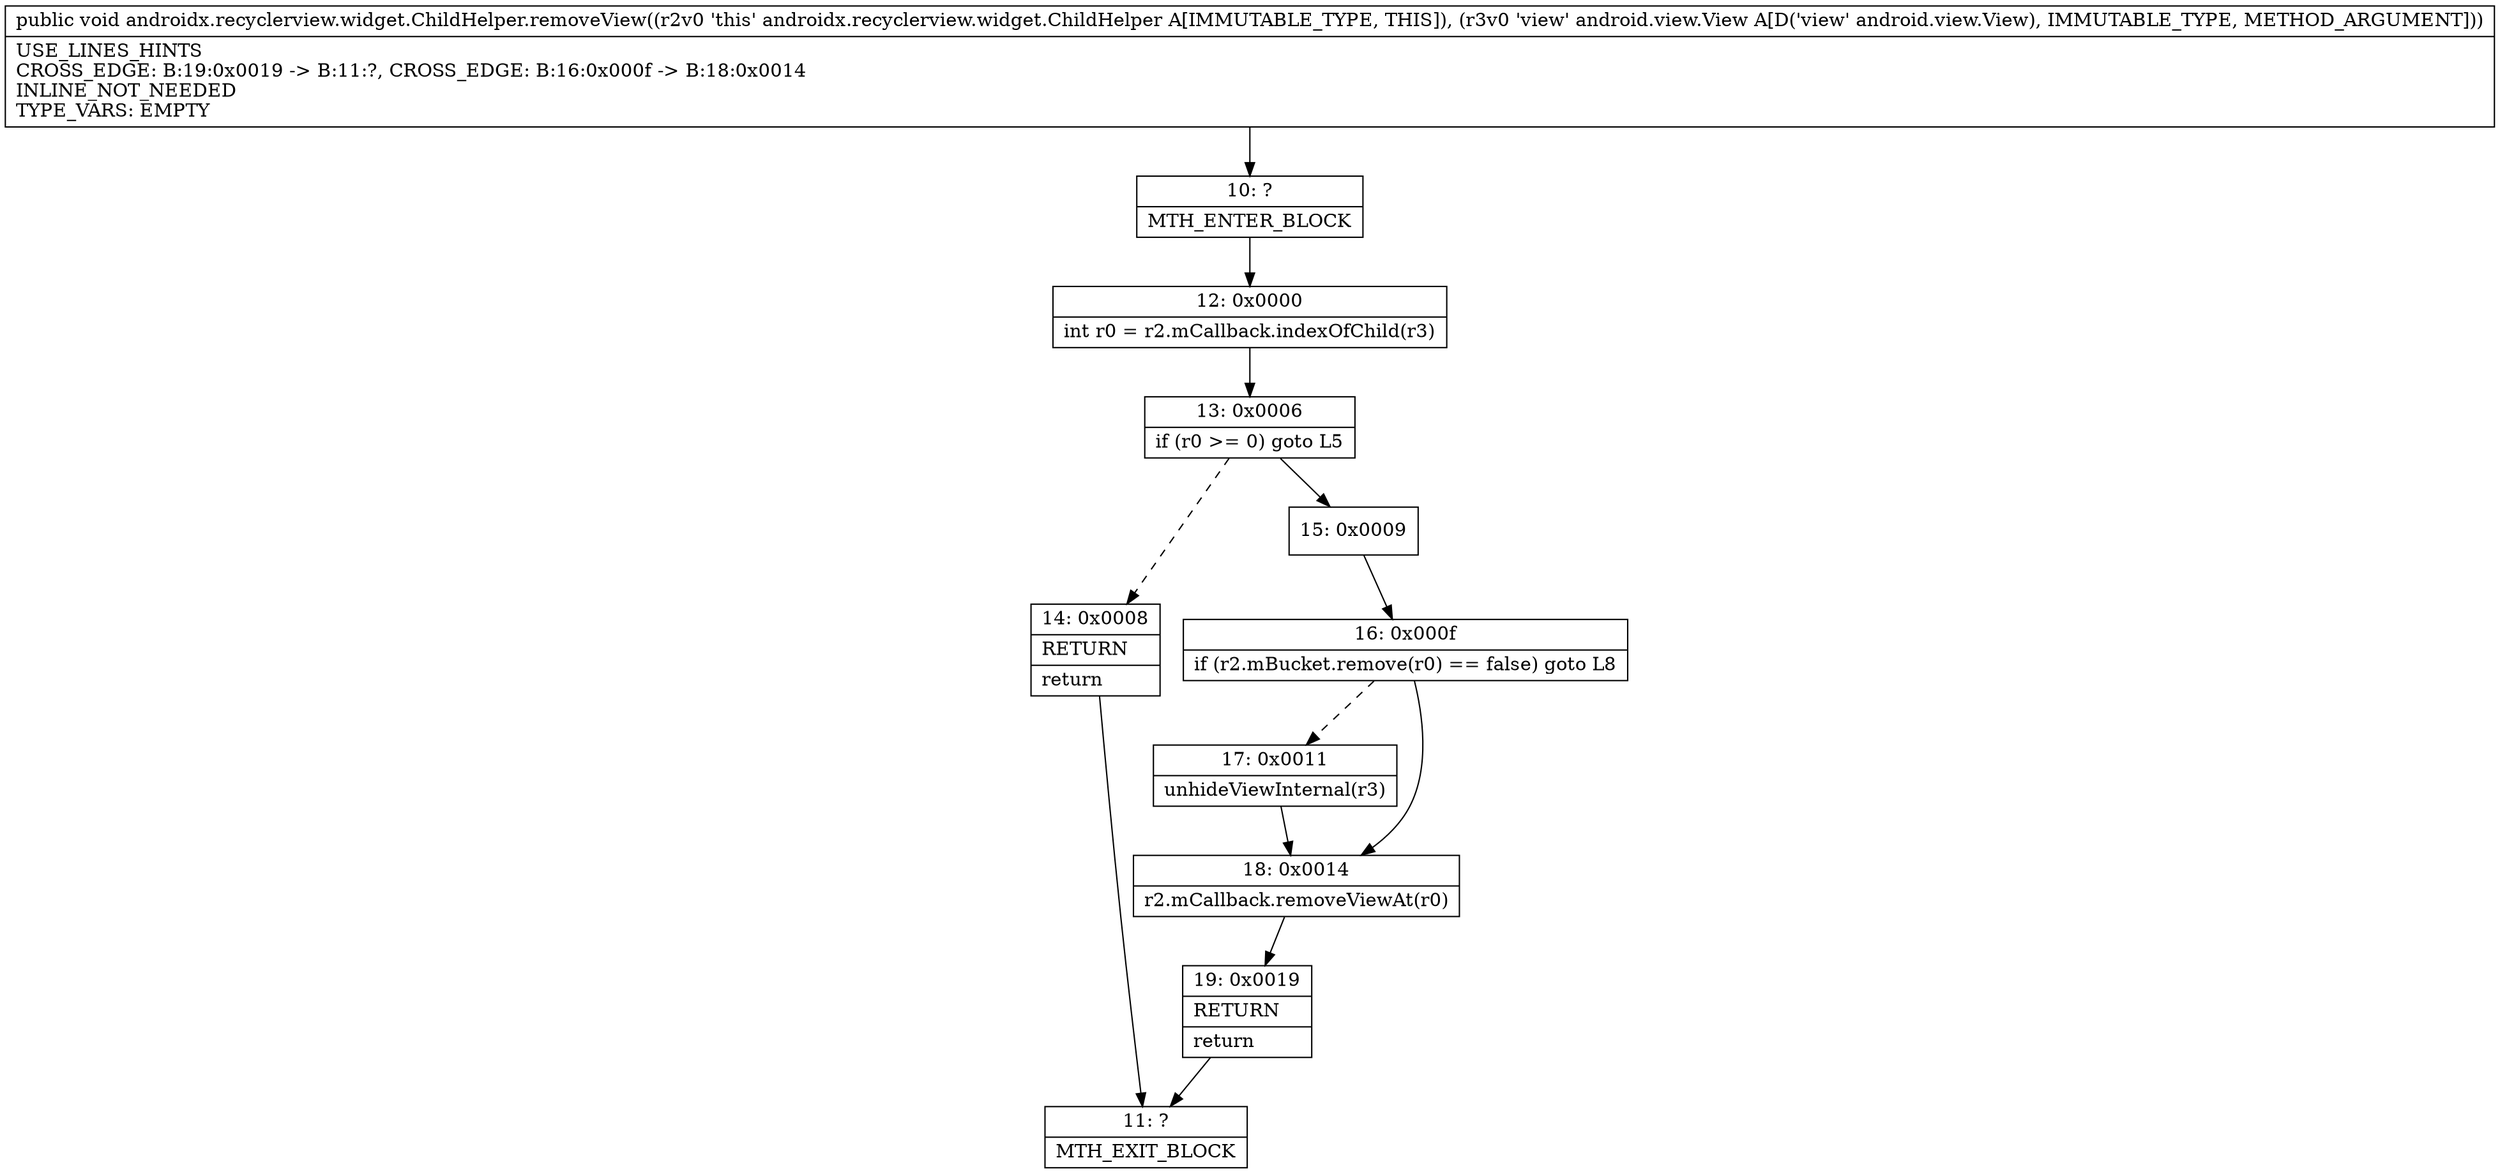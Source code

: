 digraph "CFG forandroidx.recyclerview.widget.ChildHelper.removeView(Landroid\/view\/View;)V" {
Node_10 [shape=record,label="{10\:\ ?|MTH_ENTER_BLOCK\l}"];
Node_12 [shape=record,label="{12\:\ 0x0000|int r0 = r2.mCallback.indexOfChild(r3)\l}"];
Node_13 [shape=record,label="{13\:\ 0x0006|if (r0 \>= 0) goto L5\l}"];
Node_14 [shape=record,label="{14\:\ 0x0008|RETURN\l|return\l}"];
Node_11 [shape=record,label="{11\:\ ?|MTH_EXIT_BLOCK\l}"];
Node_15 [shape=record,label="{15\:\ 0x0009}"];
Node_16 [shape=record,label="{16\:\ 0x000f|if (r2.mBucket.remove(r0) == false) goto L8\l}"];
Node_17 [shape=record,label="{17\:\ 0x0011|unhideViewInternal(r3)\l}"];
Node_18 [shape=record,label="{18\:\ 0x0014|r2.mCallback.removeViewAt(r0)\l}"];
Node_19 [shape=record,label="{19\:\ 0x0019|RETURN\l|return\l}"];
MethodNode[shape=record,label="{public void androidx.recyclerview.widget.ChildHelper.removeView((r2v0 'this' androidx.recyclerview.widget.ChildHelper A[IMMUTABLE_TYPE, THIS]), (r3v0 'view' android.view.View A[D('view' android.view.View), IMMUTABLE_TYPE, METHOD_ARGUMENT]))  | USE_LINES_HINTS\lCROSS_EDGE: B:19:0x0019 \-\> B:11:?, CROSS_EDGE: B:16:0x000f \-\> B:18:0x0014\lINLINE_NOT_NEEDED\lTYPE_VARS: EMPTY\l}"];
MethodNode -> Node_10;Node_10 -> Node_12;
Node_12 -> Node_13;
Node_13 -> Node_14[style=dashed];
Node_13 -> Node_15;
Node_14 -> Node_11;
Node_15 -> Node_16;
Node_16 -> Node_17[style=dashed];
Node_16 -> Node_18;
Node_17 -> Node_18;
Node_18 -> Node_19;
Node_19 -> Node_11;
}

